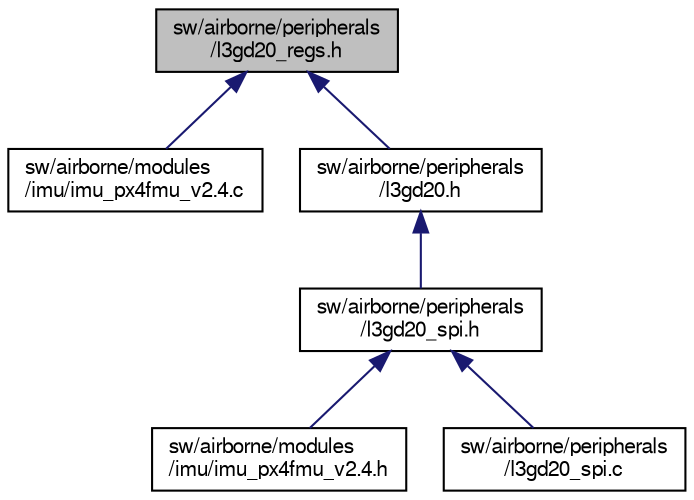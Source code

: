 digraph "sw/airborne/peripherals/l3gd20_regs.h"
{
  edge [fontname="FreeSans",fontsize="10",labelfontname="FreeSans",labelfontsize="10"];
  node [fontname="FreeSans",fontsize="10",shape=record];
  Node1 [label="sw/airborne/peripherals\l/l3gd20_regs.h",height=0.2,width=0.4,color="black", fillcolor="grey75", style="filled", fontcolor="black"];
  Node1 -> Node2 [dir="back",color="midnightblue",fontsize="10",style="solid",fontname="FreeSans"];
  Node2 [label="sw/airborne/modules\l/imu/imu_px4fmu_v2.4.c",height=0.2,width=0.4,color="black", fillcolor="white", style="filled",URL="$imu__px4fmu__v2_84_8c.html"];
  Node1 -> Node3 [dir="back",color="midnightblue",fontsize="10",style="solid",fontname="FreeSans"];
  Node3 [label="sw/airborne/peripherals\l/l3gd20.h",height=0.2,width=0.4,color="black", fillcolor="white", style="filled",URL="$l3gd20_8h.html",tooltip="ST L3GD20 3-axis gyroscope driver common interface (I2C and SPI). "];
  Node3 -> Node4 [dir="back",color="midnightblue",fontsize="10",style="solid",fontname="FreeSans"];
  Node4 [label="sw/airborne/peripherals\l/l3gd20_spi.h",height=0.2,width=0.4,color="black", fillcolor="white", style="filled",URL="$l3gd20__spi_8h.html",tooltip="Driver for L3GD20 3-axis gyroscope from ST using SPI. "];
  Node4 -> Node5 [dir="back",color="midnightblue",fontsize="10",style="solid",fontname="FreeSans"];
  Node5 [label="sw/airborne/modules\l/imu/imu_px4fmu_v2.4.h",height=0.2,width=0.4,color="black", fillcolor="white", style="filled",URL="$imu__px4fmu__v2_84_8h.html",tooltip="Driver for pixhawk IMU&#39;s. "];
  Node4 -> Node6 [dir="back",color="midnightblue",fontsize="10",style="solid",fontname="FreeSans"];
  Node6 [label="sw/airborne/peripherals\l/l3gd20_spi.c",height=0.2,width=0.4,color="black", fillcolor="white", style="filled",URL="$l3gd20__spi_8c.html",tooltip="Driver for L3GD20 3-axis gyroscope from ST using SPI. "];
}
